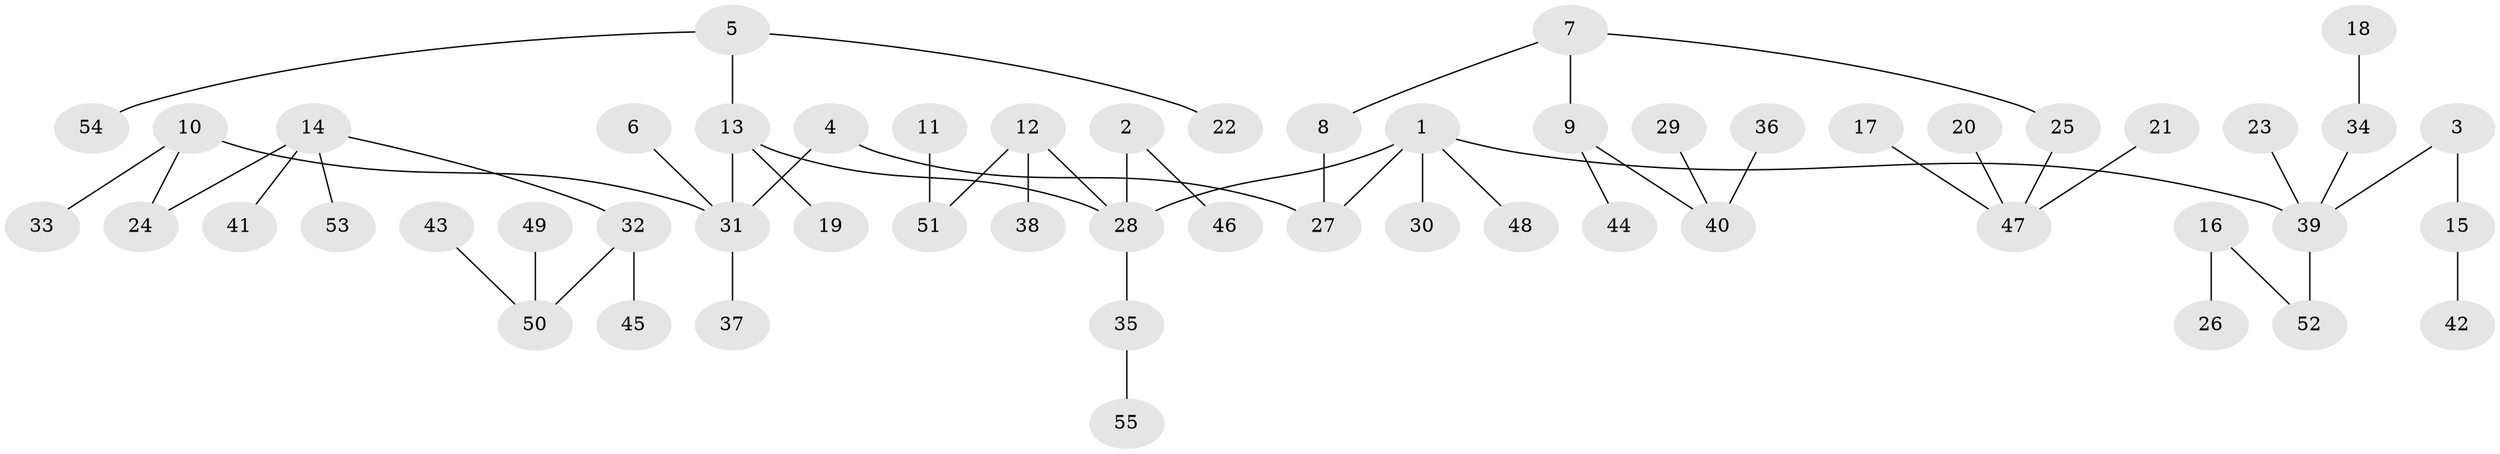// original degree distribution, {5: 0.01818181818181818, 1: 0.5272727272727272, 3: 0.11818181818181818, 6: 0.01818181818181818, 7: 0.02727272727272727, 4: 0.07272727272727272, 2: 0.21818181818181817}
// Generated by graph-tools (version 1.1) at 2025/00/03/09/25 03:00:58]
// undirected, 55 vertices, 55 edges
graph export_dot {
graph [start="1"]
  node [color=gray90,style=filled];
  1;
  2;
  3;
  4;
  5;
  6;
  7;
  8;
  9;
  10;
  11;
  12;
  13;
  14;
  15;
  16;
  17;
  18;
  19;
  20;
  21;
  22;
  23;
  24;
  25;
  26;
  27;
  28;
  29;
  30;
  31;
  32;
  33;
  34;
  35;
  36;
  37;
  38;
  39;
  40;
  41;
  42;
  43;
  44;
  45;
  46;
  47;
  48;
  49;
  50;
  51;
  52;
  53;
  54;
  55;
  1 -- 27 [weight=1.0];
  1 -- 28 [weight=1.0];
  1 -- 30 [weight=1.0];
  1 -- 39 [weight=1.0];
  1 -- 48 [weight=1.0];
  2 -- 28 [weight=1.0];
  2 -- 46 [weight=1.0];
  3 -- 15 [weight=1.0];
  3 -- 39 [weight=1.0];
  4 -- 27 [weight=1.0];
  4 -- 31 [weight=1.0];
  5 -- 13 [weight=1.0];
  5 -- 22 [weight=1.0];
  5 -- 54 [weight=1.0];
  6 -- 31 [weight=1.0];
  7 -- 8 [weight=1.0];
  7 -- 9 [weight=1.0];
  7 -- 25 [weight=1.0];
  8 -- 27 [weight=1.0];
  9 -- 40 [weight=1.0];
  9 -- 44 [weight=1.0];
  10 -- 24 [weight=1.0];
  10 -- 31 [weight=1.0];
  10 -- 33 [weight=1.0];
  11 -- 51 [weight=1.0];
  12 -- 28 [weight=1.0];
  12 -- 38 [weight=1.0];
  12 -- 51 [weight=1.0];
  13 -- 19 [weight=1.0];
  13 -- 28 [weight=1.0];
  13 -- 31 [weight=1.0];
  14 -- 24 [weight=1.0];
  14 -- 32 [weight=1.0];
  14 -- 41 [weight=1.0];
  14 -- 53 [weight=1.0];
  15 -- 42 [weight=1.0];
  16 -- 26 [weight=1.0];
  16 -- 52 [weight=1.0];
  17 -- 47 [weight=1.0];
  18 -- 34 [weight=1.0];
  20 -- 47 [weight=1.0];
  21 -- 47 [weight=1.0];
  23 -- 39 [weight=1.0];
  25 -- 47 [weight=1.0];
  28 -- 35 [weight=1.0];
  29 -- 40 [weight=1.0];
  31 -- 37 [weight=1.0];
  32 -- 45 [weight=1.0];
  32 -- 50 [weight=1.0];
  34 -- 39 [weight=1.0];
  35 -- 55 [weight=1.0];
  36 -- 40 [weight=1.0];
  39 -- 52 [weight=1.0];
  43 -- 50 [weight=1.0];
  49 -- 50 [weight=1.0];
}
